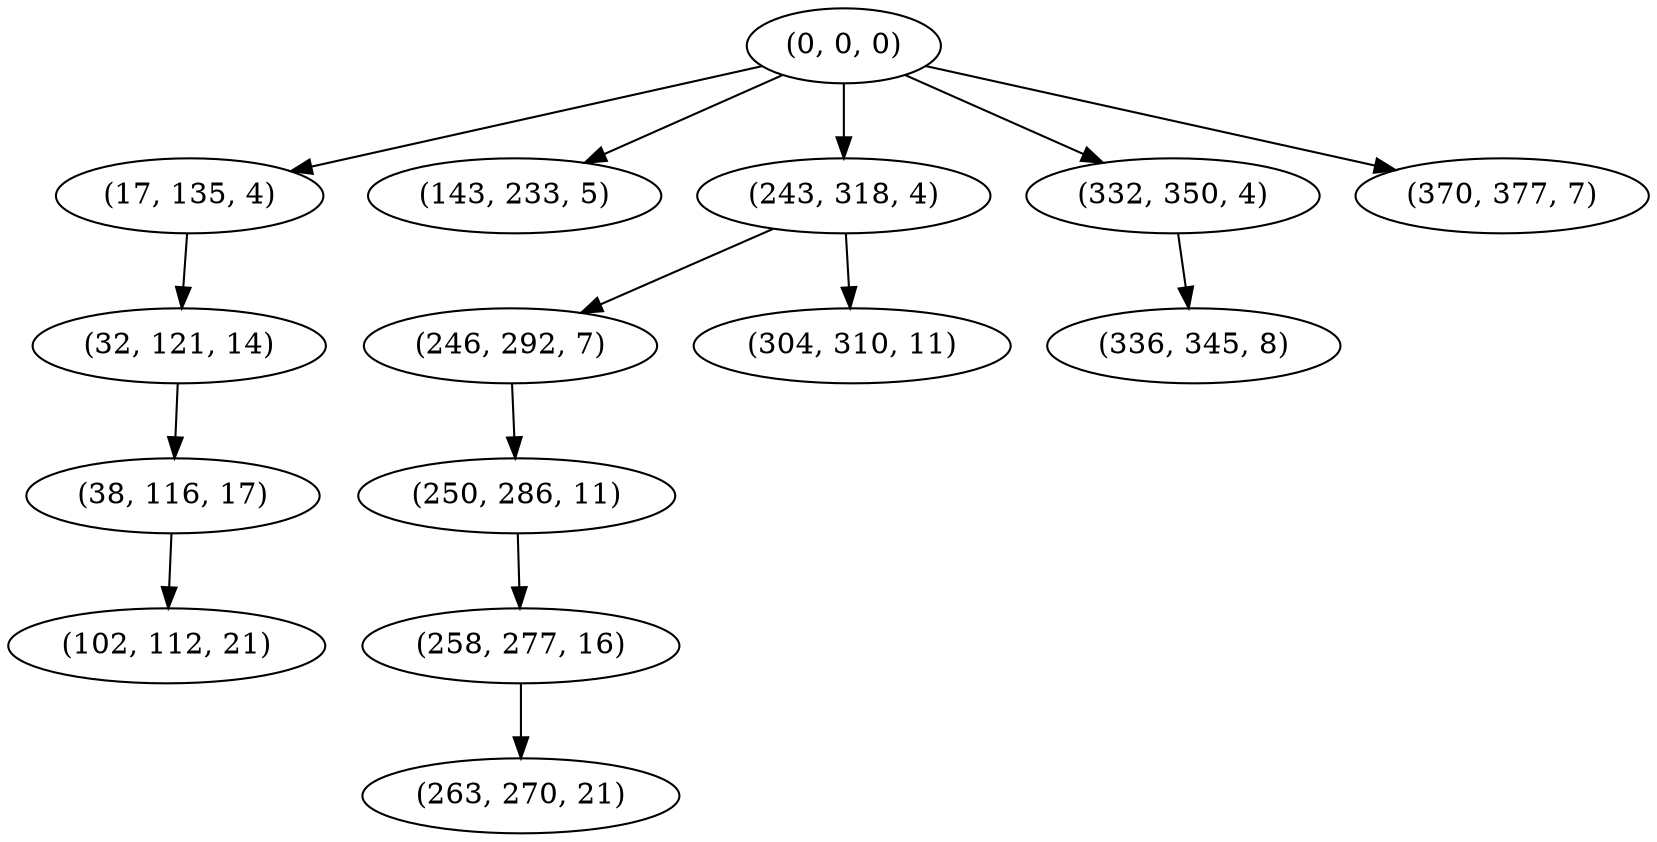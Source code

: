 digraph tree {
    "(0, 0, 0)";
    "(17, 135, 4)";
    "(32, 121, 14)";
    "(38, 116, 17)";
    "(102, 112, 21)";
    "(143, 233, 5)";
    "(243, 318, 4)";
    "(246, 292, 7)";
    "(250, 286, 11)";
    "(258, 277, 16)";
    "(263, 270, 21)";
    "(304, 310, 11)";
    "(332, 350, 4)";
    "(336, 345, 8)";
    "(370, 377, 7)";
    "(0, 0, 0)" -> "(17, 135, 4)";
    "(0, 0, 0)" -> "(143, 233, 5)";
    "(0, 0, 0)" -> "(243, 318, 4)";
    "(0, 0, 0)" -> "(332, 350, 4)";
    "(0, 0, 0)" -> "(370, 377, 7)";
    "(17, 135, 4)" -> "(32, 121, 14)";
    "(32, 121, 14)" -> "(38, 116, 17)";
    "(38, 116, 17)" -> "(102, 112, 21)";
    "(243, 318, 4)" -> "(246, 292, 7)";
    "(243, 318, 4)" -> "(304, 310, 11)";
    "(246, 292, 7)" -> "(250, 286, 11)";
    "(250, 286, 11)" -> "(258, 277, 16)";
    "(258, 277, 16)" -> "(263, 270, 21)";
    "(332, 350, 4)" -> "(336, 345, 8)";
}
